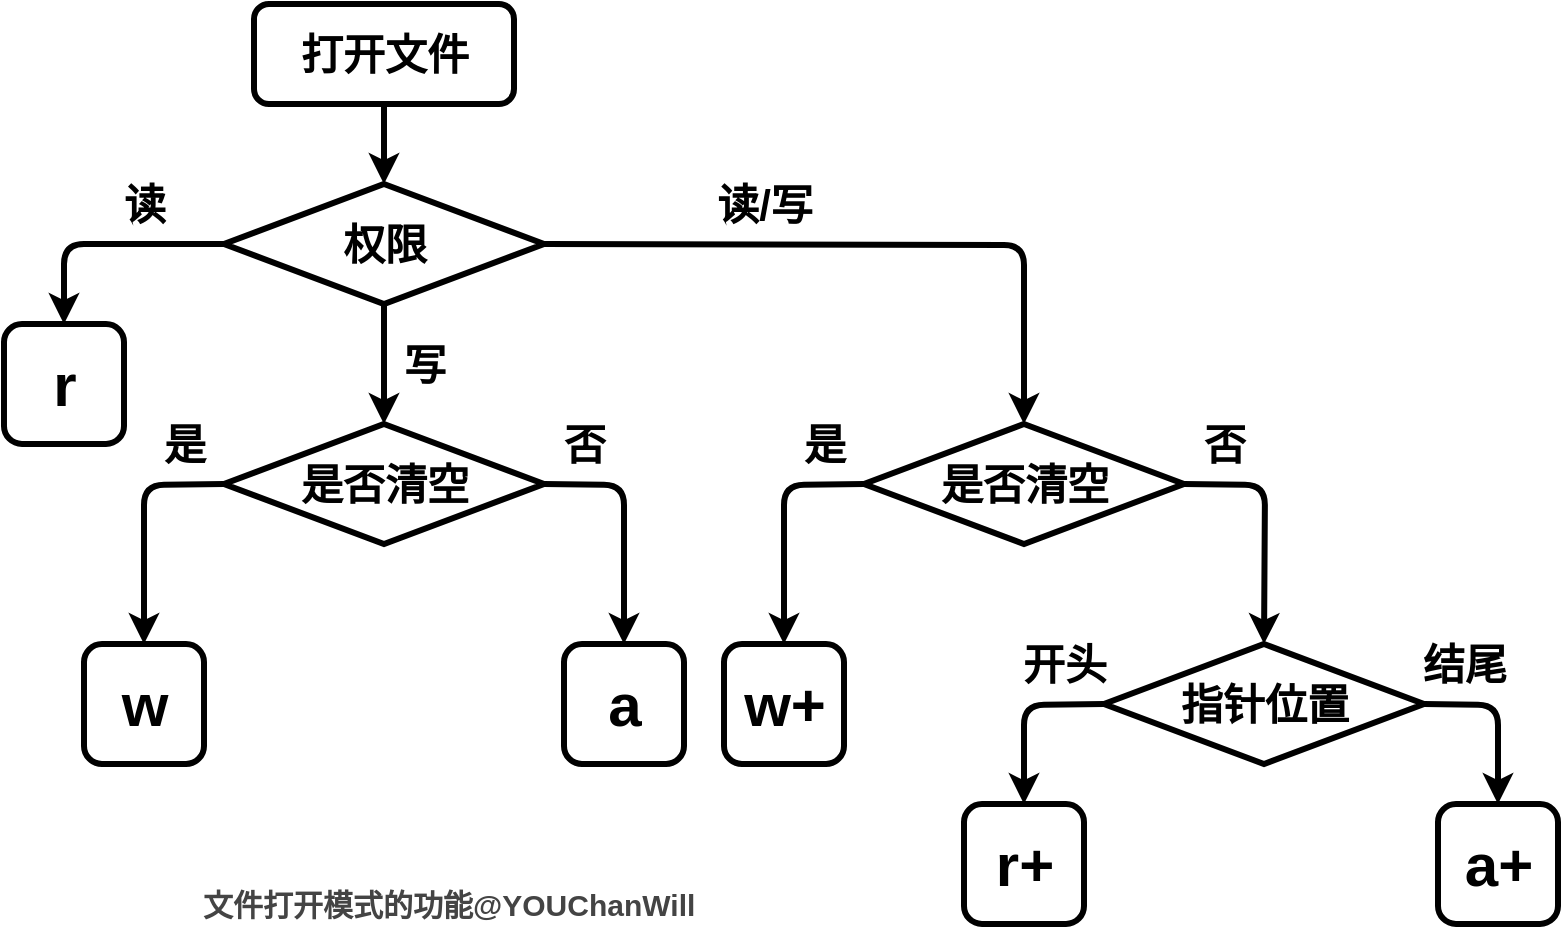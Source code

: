 <mxfile version="14.4.2" type="github">
  <diagram id="T7_QxvC08uratcQn-dfb" name="Page-1">
    <mxGraphModel dx="942" dy="554" grid="1" gridSize="10" guides="1" tooltips="1" connect="1" arrows="1" fold="1" page="1" pageScale="1" pageWidth="827" pageHeight="1169" math="0" shadow="0">
      <root>
        <mxCell id="0" />
        <mxCell id="1" parent="0" />
        <mxCell id="pFje-gzLWXsZCWzJM8tu-1" value="" style="rhombus;whiteSpace=wrap;html=1;strokeWidth=3;" parent="1" vertex="1">
          <mxGeometry x="160" y="130" width="160" height="60" as="geometry" />
        </mxCell>
        <mxCell id="pFje-gzLWXsZCWzJM8tu-2" value="" style="rhombus;whiteSpace=wrap;html=1;strokeWidth=3;" parent="1" vertex="1">
          <mxGeometry x="480" y="250" width="160" height="60" as="geometry" />
        </mxCell>
        <mxCell id="pFje-gzLWXsZCWzJM8tu-3" value="" style="rhombus;whiteSpace=wrap;html=1;strokeWidth=3;" parent="1" vertex="1">
          <mxGeometry x="160" y="250" width="160" height="60" as="geometry" />
        </mxCell>
        <mxCell id="pFje-gzLWXsZCWzJM8tu-4" value="" style="rhombus;whiteSpace=wrap;html=1;strokeWidth=3;" parent="1" vertex="1">
          <mxGeometry x="600" y="360" width="160" height="60" as="geometry" />
        </mxCell>
        <mxCell id="pFje-gzLWXsZCWzJM8tu-6" value="" style="rounded=1;whiteSpace=wrap;html=1;strokeWidth=3;" parent="1" vertex="1">
          <mxGeometry x="175" y="40" width="130" height="50" as="geometry" />
        </mxCell>
        <mxCell id="pFje-gzLWXsZCWzJM8tu-7" value="" style="rounded=1;whiteSpace=wrap;html=1;strokeWidth=3;" parent="1" vertex="1">
          <mxGeometry x="50" y="200" width="60" height="60" as="geometry" />
        </mxCell>
        <mxCell id="pFje-gzLWXsZCWzJM8tu-8" value="" style="rounded=1;whiteSpace=wrap;html=1;strokeWidth=3;" parent="1" vertex="1">
          <mxGeometry x="90" y="360" width="60" height="60" as="geometry" />
        </mxCell>
        <mxCell id="pFje-gzLWXsZCWzJM8tu-9" value="" style="rounded=1;whiteSpace=wrap;html=1;strokeWidth=3;" parent="1" vertex="1">
          <mxGeometry x="330" y="360" width="60" height="60" as="geometry" />
        </mxCell>
        <mxCell id="pFje-gzLWXsZCWzJM8tu-10" value="" style="rounded=1;whiteSpace=wrap;html=1;strokeWidth=3;" parent="1" vertex="1">
          <mxGeometry x="410" y="360" width="60" height="60" as="geometry" />
        </mxCell>
        <mxCell id="pFje-gzLWXsZCWzJM8tu-11" value="" style="rounded=1;whiteSpace=wrap;html=1;strokeWidth=3;" parent="1" vertex="1">
          <mxGeometry x="530" y="440" width="60" height="60" as="geometry" />
        </mxCell>
        <mxCell id="pFje-gzLWXsZCWzJM8tu-12" value="" style="rounded=1;whiteSpace=wrap;html=1;strokeWidth=3;" parent="1" vertex="1">
          <mxGeometry x="767" y="440" width="60" height="60" as="geometry" />
        </mxCell>
        <mxCell id="pFje-gzLWXsZCWzJM8tu-14" value="" style="endArrow=classic;html=1;strokeWidth=3;entryX=0.5;entryY=0;entryDx=0;entryDy=0;" parent="1" target="pFje-gzLWXsZCWzJM8tu-1" edge="1">
          <mxGeometry width="50" height="50" relative="1" as="geometry">
            <mxPoint x="240" y="90" as="sourcePoint" />
            <mxPoint x="290" y="40" as="targetPoint" />
          </mxGeometry>
        </mxCell>
        <mxCell id="pFje-gzLWXsZCWzJM8tu-15" value="" style="endArrow=classic;html=1;strokeWidth=3;edgeStyle=orthogonalEdgeStyle;entryX=0.5;entryY=0;entryDx=0;entryDy=0;" parent="1" target="pFje-gzLWXsZCWzJM8tu-7" edge="1">
          <mxGeometry width="50" height="50" relative="1" as="geometry">
            <mxPoint x="160" y="160" as="sourcePoint" />
            <mxPoint x="40" y="160" as="targetPoint" />
            <Array as="points">
              <mxPoint x="80" y="160" />
            </Array>
          </mxGeometry>
        </mxCell>
        <mxCell id="pFje-gzLWXsZCWzJM8tu-17" value="" style="endArrow=classic;html=1;strokeWidth=3;edgeStyle=orthogonalEdgeStyle;entryX=0.5;entryY=0;entryDx=0;entryDy=0;" parent="1" target="pFje-gzLWXsZCWzJM8tu-2" edge="1">
          <mxGeometry width="50" height="50" relative="1" as="geometry">
            <mxPoint x="320" y="160" as="sourcePoint" />
            <mxPoint x="620" y="160" as="targetPoint" />
          </mxGeometry>
        </mxCell>
        <mxCell id="pFje-gzLWXsZCWzJM8tu-18" value="" style="endArrow=classic;html=1;strokeWidth=3;entryX=0.5;entryY=0;entryDx=0;entryDy=0;" parent="1" target="pFje-gzLWXsZCWzJM8tu-3" edge="1">
          <mxGeometry width="50" height="50" relative="1" as="geometry">
            <mxPoint x="240" y="190" as="sourcePoint" />
            <mxPoint x="290" y="140" as="targetPoint" />
          </mxGeometry>
        </mxCell>
        <mxCell id="pFje-gzLWXsZCWzJM8tu-19" value="" style="endArrow=classic;html=1;strokeWidth=3;edgeStyle=orthogonalEdgeStyle;entryX=0.5;entryY=0;entryDx=0;entryDy=0;" parent="1" target="pFje-gzLWXsZCWzJM8tu-8" edge="1">
          <mxGeometry width="50" height="50" relative="1" as="geometry">
            <mxPoint x="160" y="280" as="sourcePoint" />
            <mxPoint x="70" y="280" as="targetPoint" />
          </mxGeometry>
        </mxCell>
        <mxCell id="pFje-gzLWXsZCWzJM8tu-20" value="" style="endArrow=classic;html=1;strokeWidth=3;edgeStyle=orthogonalEdgeStyle;entryX=0.5;entryY=0;entryDx=0;entryDy=0;" parent="1" target="pFje-gzLWXsZCWzJM8tu-9" edge="1">
          <mxGeometry width="50" height="50" relative="1" as="geometry">
            <mxPoint x="320" y="280" as="sourcePoint" />
            <mxPoint x="370" y="230" as="targetPoint" />
          </mxGeometry>
        </mxCell>
        <mxCell id="pFje-gzLWXsZCWzJM8tu-21" value="" style="endArrow=classic;html=1;strokeWidth=3;edgeStyle=orthogonalEdgeStyle;entryX=0.5;entryY=0;entryDx=0;entryDy=0;" parent="1" target="pFje-gzLWXsZCWzJM8tu-10" edge="1">
          <mxGeometry width="50" height="50" relative="1" as="geometry">
            <mxPoint x="480" y="280" as="sourcePoint" />
            <mxPoint x="530" y="230" as="targetPoint" />
          </mxGeometry>
        </mxCell>
        <mxCell id="pFje-gzLWXsZCWzJM8tu-22" value="" style="endArrow=classic;html=1;strokeWidth=3;edgeStyle=orthogonalEdgeStyle;" parent="1" edge="1">
          <mxGeometry width="50" height="50" relative="1" as="geometry">
            <mxPoint x="640" y="280" as="sourcePoint" />
            <mxPoint x="680" y="360" as="targetPoint" />
          </mxGeometry>
        </mxCell>
        <mxCell id="pFje-gzLWXsZCWzJM8tu-23" value="" style="endArrow=classic;html=1;strokeWidth=3;edgeStyle=orthogonalEdgeStyle;entryX=0.5;entryY=0;entryDx=0;entryDy=0;" parent="1" target="pFje-gzLWXsZCWzJM8tu-12" edge="1">
          <mxGeometry width="50" height="50" relative="1" as="geometry">
            <mxPoint x="760" y="390" as="sourcePoint" />
            <mxPoint x="810" y="340" as="targetPoint" />
          </mxGeometry>
        </mxCell>
        <mxCell id="pFje-gzLWXsZCWzJM8tu-24" value="" style="endArrow=classic;html=1;strokeWidth=3;edgeStyle=orthogonalEdgeStyle;entryX=0.5;entryY=0;entryDx=0;entryDy=0;" parent="1" target="pFje-gzLWXsZCWzJM8tu-11" edge="1">
          <mxGeometry width="50" height="50" relative="1" as="geometry">
            <mxPoint x="600" y="390" as="sourcePoint" />
            <mxPoint x="650" y="340" as="targetPoint" />
          </mxGeometry>
        </mxCell>
        <mxCell id="pFje-gzLWXsZCWzJM8tu-25" value="&lt;font style=&quot;font-size: 21px&quot;&gt;&lt;b&gt;打开文件&lt;/b&gt;&lt;/font&gt;" style="text;html=1;resizable=0;autosize=1;align=center;verticalAlign=middle;points=[];fillColor=none;strokeColor=none;rounded=0;" parent="1" vertex="1">
          <mxGeometry x="190" y="55" width="100" height="20" as="geometry" />
        </mxCell>
        <mxCell id="pFje-gzLWXsZCWzJM8tu-26" value="&lt;font style=&quot;font-size: 21px&quot;&gt;&lt;b&gt;权限&lt;/b&gt;&lt;/font&gt;" style="text;html=1;resizable=0;autosize=1;align=center;verticalAlign=middle;points=[];fillColor=none;strokeColor=none;rounded=0;" parent="1" vertex="1">
          <mxGeometry x="210" y="150" width="60" height="20" as="geometry" />
        </mxCell>
        <mxCell id="pFje-gzLWXsZCWzJM8tu-27" value="&lt;font style=&quot;font-size: 21px&quot;&gt;&lt;b&gt;读&lt;/b&gt;&lt;/font&gt;" style="text;html=1;resizable=0;autosize=1;align=center;verticalAlign=middle;points=[];fillColor=none;strokeColor=none;rounded=0;" parent="1" vertex="1">
          <mxGeometry x="100" y="130" width="40" height="20" as="geometry" />
        </mxCell>
        <mxCell id="pFje-gzLWXsZCWzJM8tu-28" value="&lt;font style=&quot;font-size: 21px&quot;&gt;&lt;b&gt;读/写&lt;/b&gt;&lt;/font&gt;" style="text;html=1;resizable=0;autosize=1;align=center;verticalAlign=middle;points=[];fillColor=none;strokeColor=none;rounded=0;" parent="1" vertex="1">
          <mxGeometry x="400" y="130" width="60" height="20" as="geometry" />
        </mxCell>
        <mxCell id="pFje-gzLWXsZCWzJM8tu-29" value="&lt;font style=&quot;font-size: 21px&quot;&gt;&lt;b&gt;写&lt;/b&gt;&lt;/font&gt;" style="text;html=1;resizable=0;autosize=1;align=center;verticalAlign=middle;points=[];fillColor=none;strokeColor=none;rounded=0;" parent="1" vertex="1">
          <mxGeometry x="240" y="210" width="40" height="20" as="geometry" />
        </mxCell>
        <mxCell id="pFje-gzLWXsZCWzJM8tu-30" value="&lt;font style=&quot;font-size: 21px&quot;&gt;&lt;b&gt;是否清空&lt;/b&gt;&lt;/font&gt;" style="text;html=1;resizable=0;autosize=1;align=center;verticalAlign=middle;points=[];fillColor=none;strokeColor=none;rounded=0;" parent="1" vertex="1">
          <mxGeometry x="190" y="270" width="100" height="20" as="geometry" />
        </mxCell>
        <mxCell id="pFje-gzLWXsZCWzJM8tu-31" value="&lt;font style=&quot;font-size: 21px&quot;&gt;&lt;b&gt;是&lt;/b&gt;&lt;/font&gt;" style="text;html=1;resizable=0;autosize=1;align=center;verticalAlign=middle;points=[];fillColor=none;strokeColor=none;rounded=0;" parent="1" vertex="1">
          <mxGeometry x="120" y="250" width="40" height="20" as="geometry" />
        </mxCell>
        <mxCell id="pFje-gzLWXsZCWzJM8tu-32" value="&lt;font style=&quot;font-size: 21px&quot;&gt;&lt;b&gt;否&lt;/b&gt;&lt;/font&gt;" style="text;html=1;resizable=0;autosize=1;align=center;verticalAlign=middle;points=[];fillColor=none;strokeColor=none;rounded=0;" parent="1" vertex="1">
          <mxGeometry x="320" y="250" width="40" height="20" as="geometry" />
        </mxCell>
        <mxCell id="pFje-gzLWXsZCWzJM8tu-33" value="&lt;font style=&quot;font-size: 21px&quot;&gt;&lt;b&gt;是&lt;/b&gt;&lt;/font&gt;" style="text;html=1;resizable=0;autosize=1;align=center;verticalAlign=middle;points=[];fillColor=none;strokeColor=none;rounded=0;" parent="1" vertex="1">
          <mxGeometry x="440" y="250" width="40" height="20" as="geometry" />
        </mxCell>
        <mxCell id="pFje-gzLWXsZCWzJM8tu-34" value="&lt;font style=&quot;font-size: 21px&quot;&gt;&lt;b&gt;否&lt;/b&gt;&lt;/font&gt;" style="text;html=1;resizable=0;autosize=1;align=center;verticalAlign=middle;points=[];fillColor=none;strokeColor=none;rounded=0;" parent="1" vertex="1">
          <mxGeometry x="640" y="250" width="40" height="20" as="geometry" />
        </mxCell>
        <mxCell id="pFje-gzLWXsZCWzJM8tu-35" value="&lt;font style=&quot;font-size: 21px&quot;&gt;&lt;b&gt;指针位置&lt;/b&gt;&lt;/font&gt;" style="text;html=1;resizable=0;autosize=1;align=center;verticalAlign=middle;points=[];fillColor=none;strokeColor=none;rounded=0;" parent="1" vertex="1">
          <mxGeometry x="630" y="380" width="100" height="20" as="geometry" />
        </mxCell>
        <mxCell id="pFje-gzLWXsZCWzJM8tu-37" value="&lt;font style=&quot;font-size: 21px&quot;&gt;&lt;b&gt;是否清空&lt;/b&gt;&lt;/font&gt;" style="text;html=1;resizable=0;autosize=1;align=center;verticalAlign=middle;points=[];fillColor=none;strokeColor=none;rounded=0;" parent="1" vertex="1">
          <mxGeometry x="510" y="270" width="100" height="20" as="geometry" />
        </mxCell>
        <mxCell id="pFje-gzLWXsZCWzJM8tu-38" value="&lt;font style=&quot;font-size: 21px&quot;&gt;&lt;b&gt;开头&lt;/b&gt;&lt;/font&gt;" style="text;html=1;resizable=0;autosize=1;align=center;verticalAlign=middle;points=[];fillColor=none;strokeColor=none;rounded=0;" parent="1" vertex="1">
          <mxGeometry x="550" y="360" width="60" height="20" as="geometry" />
        </mxCell>
        <mxCell id="pFje-gzLWXsZCWzJM8tu-39" value="&lt;font style=&quot;font-size: 21px&quot;&gt;&lt;b&gt;结尾&lt;/b&gt;&lt;/font&gt;" style="text;html=1;resizable=0;autosize=1;align=center;verticalAlign=middle;points=[];fillColor=none;strokeColor=none;rounded=0;" parent="1" vertex="1">
          <mxGeometry x="750" y="360" width="60" height="20" as="geometry" />
        </mxCell>
        <mxCell id="pFje-gzLWXsZCWzJM8tu-40" value="&lt;font style=&quot;font-size: 21px&quot;&gt;&lt;b style=&quot;font-size: 30px&quot;&gt;r&lt;/b&gt;&lt;/font&gt;" style="text;html=1;resizable=0;autosize=1;align=center;verticalAlign=middle;points=[];fillColor=none;strokeColor=none;rounded=0;" parent="1" vertex="1">
          <mxGeometry x="65" y="215" width="30" height="30" as="geometry" />
        </mxCell>
        <mxCell id="pFje-gzLWXsZCWzJM8tu-41" value="&lt;font style=&quot;font-size: 21px&quot;&gt;&lt;b style=&quot;font-size: 30px&quot;&gt;w&lt;/b&gt;&lt;/font&gt;" style="text;html=1;resizable=0;autosize=1;align=center;verticalAlign=middle;points=[];fillColor=none;strokeColor=none;rounded=0;" parent="1" vertex="1">
          <mxGeometry x="100" y="375" width="40" height="30" as="geometry" />
        </mxCell>
        <mxCell id="pFje-gzLWXsZCWzJM8tu-42" value="&lt;font style=&quot;font-size: 21px&quot;&gt;&lt;b style=&quot;font-size: 30px&quot;&gt;a&lt;/b&gt;&lt;/font&gt;" style="text;html=1;resizable=0;autosize=1;align=center;verticalAlign=middle;points=[];fillColor=none;strokeColor=none;rounded=0;" parent="1" vertex="1">
          <mxGeometry x="345" y="375" width="30" height="30" as="geometry" />
        </mxCell>
        <mxCell id="pFje-gzLWXsZCWzJM8tu-43" value="&lt;font style=&quot;font-size: 21px&quot;&gt;&lt;b style=&quot;font-size: 30px&quot;&gt;w+&lt;/b&gt;&lt;/font&gt;" style="text;html=1;resizable=0;autosize=1;align=center;verticalAlign=middle;points=[];fillColor=none;strokeColor=none;rounded=0;" parent="1" vertex="1">
          <mxGeometry x="410" y="375" width="60" height="30" as="geometry" />
        </mxCell>
        <mxCell id="pFje-gzLWXsZCWzJM8tu-44" value="&lt;font style=&quot;font-size: 21px&quot;&gt;&lt;b style=&quot;font-size: 30px&quot;&gt;r+&lt;/b&gt;&lt;/font&gt;" style="text;html=1;resizable=0;autosize=1;align=center;verticalAlign=middle;points=[];fillColor=none;strokeColor=none;rounded=0;" parent="1" vertex="1">
          <mxGeometry x="540" y="455" width="40" height="30" as="geometry" />
        </mxCell>
        <mxCell id="pFje-gzLWXsZCWzJM8tu-45" value="&lt;font style=&quot;font-size: 21px&quot;&gt;&lt;b style=&quot;font-size: 30px&quot;&gt;a+&lt;/b&gt;&lt;/font&gt;" style="text;html=1;resizable=0;autosize=1;align=center;verticalAlign=middle;points=[];fillColor=none;strokeColor=none;rounded=0;" parent="1" vertex="1">
          <mxGeometry x="772" y="455" width="50" height="30" as="geometry" />
        </mxCell>
        <mxCell id="pFje-gzLWXsZCWzJM8tu-46" value="&lt;span style=&quot;color: rgb(68 , 68 , 68) ; font-family: &amp;#34;helvetica neue&amp;#34; , , &amp;#34;microsoft yahei&amp;#34; , &amp;#34;helvetica&amp;#34; , &amp;#34;arial&amp;#34; , sans-serif ; background-color: rgb(255 , 255 , 255)&quot;&gt;&lt;b&gt;&lt;font style=&quot;font-size: 15px&quot;&gt;&amp;nbsp;文件打开模式的功能@YOUChanWill&lt;/font&gt;&lt;/b&gt;&lt;/span&gt;" style="text;html=1;resizable=0;autosize=1;align=center;verticalAlign=middle;points=[];fillColor=none;strokeColor=none;rounded=0;" parent="1" vertex="1">
          <mxGeometry x="135" y="480" width="270" height="20" as="geometry" />
        </mxCell>
      </root>
    </mxGraphModel>
  </diagram>
</mxfile>
